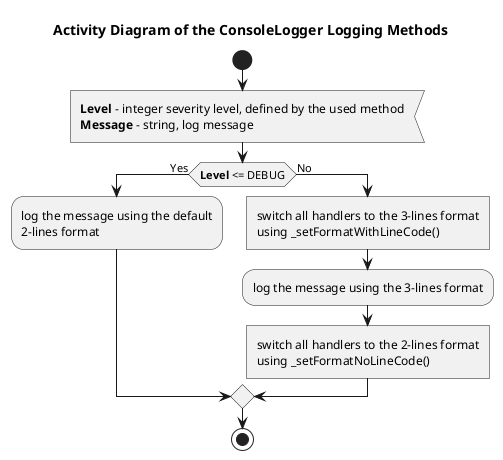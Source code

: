 @startuml pos_utils_loggers_consolelogger_logging_methods

title Activity Diagram of the ConsoleLogger Logging Methods

start

:<b>Level</b> - integer severity level, defined by the used method
<b>Message</b> - string, log message<

if (<b>Level</b> <= DEBUG) then (Yes)
    :log the message using the default
    2-lines format;
else (No)
    :switch all handlers to the 3-lines format
    using _setFormatWithLineCode() ]
    
    :log the message using the 3-lines format;
    
    :switch all handlers to the 2-lines format
    using _setFormatNoLineCode() ]
endif

stop

@enduml